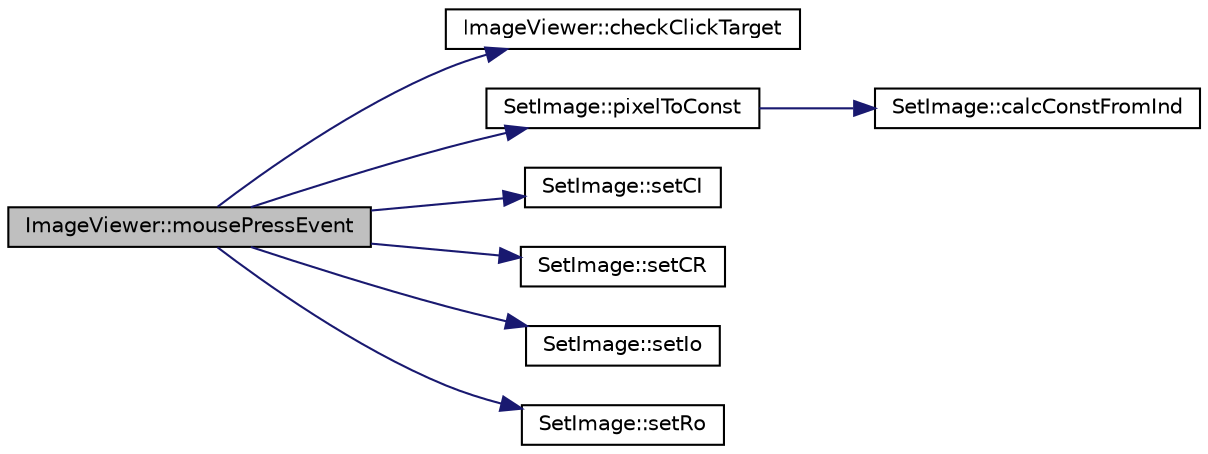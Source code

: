 digraph "ImageViewer::mousePressEvent"
{
 // LATEX_PDF_SIZE
  edge [fontname="Helvetica",fontsize="10",labelfontname="Helvetica",labelfontsize="10"];
  node [fontname="Helvetica",fontsize="10",shape=record];
  rankdir="LR";
  Node1 [label="ImageViewer::mousePressEvent",height=0.2,width=0.4,color="black", fillcolor="grey75", style="filled", fontcolor="black",tooltip=" "];
  Node1 -> Node2 [color="midnightblue",fontsize="10",style="solid",fontname="Helvetica"];
  Node2 [label="ImageViewer::checkClickTarget",height=0.2,width=0.4,color="black", fillcolor="white", style="filled",URL="$class_image_viewer.html#a680e5cca4469c955fcdf70ac51fc92f6",tooltip=" "];
  Node1 -> Node3 [color="midnightblue",fontsize="10",style="solid",fontname="Helvetica"];
  Node3 [label="SetImage::pixelToConst",height=0.2,width=0.4,color="black", fillcolor="white", style="filled",URL="$class_set_image.html#ad09481eba3f811134679b3cdef2c56d2",tooltip=" "];
  Node3 -> Node4 [color="midnightblue",fontsize="10",style="solid",fontname="Helvetica"];
  Node4 [label="SetImage::calcConstFromInd",height=0.2,width=0.4,color="black", fillcolor="white", style="filled",URL="$class_set_image.html#a257841b62f5c84f327a05bdb0e57d663",tooltip="Updates the delta values for each axis."];
  Node1 -> Node5 [color="midnightblue",fontsize="10",style="solid",fontname="Helvetica"];
  Node5 [label="SetImage::setCI",height=0.2,width=0.4,color="black", fillcolor="white", style="filled",URL="$class_set_image.html#abdb06dccef8010db00a3e399ded7d5d4",tooltip=" "];
  Node1 -> Node6 [color="midnightblue",fontsize="10",style="solid",fontname="Helvetica"];
  Node6 [label="SetImage::setCR",height=0.2,width=0.4,color="black", fillcolor="white", style="filled",URL="$class_set_image.html#a42a0f7b85e8fd99bbc971fbc0b969240",tooltip=" "];
  Node1 -> Node7 [color="midnightblue",fontsize="10",style="solid",fontname="Helvetica"];
  Node7 [label="SetImage::setIo",height=0.2,width=0.4,color="black", fillcolor="white", style="filled",URL="$class_set_image.html#a5afa56ad77cb9a45b2913590a8a07f57",tooltip=" "];
  Node1 -> Node8 [color="midnightblue",fontsize="10",style="solid",fontname="Helvetica"];
  Node8 [label="SetImage::setRo",height=0.2,width=0.4,color="black", fillcolor="white", style="filled",URL="$class_set_image.html#a181399a2b1bc19794e9a793f9a3dcfc7",tooltip=" "];
}
